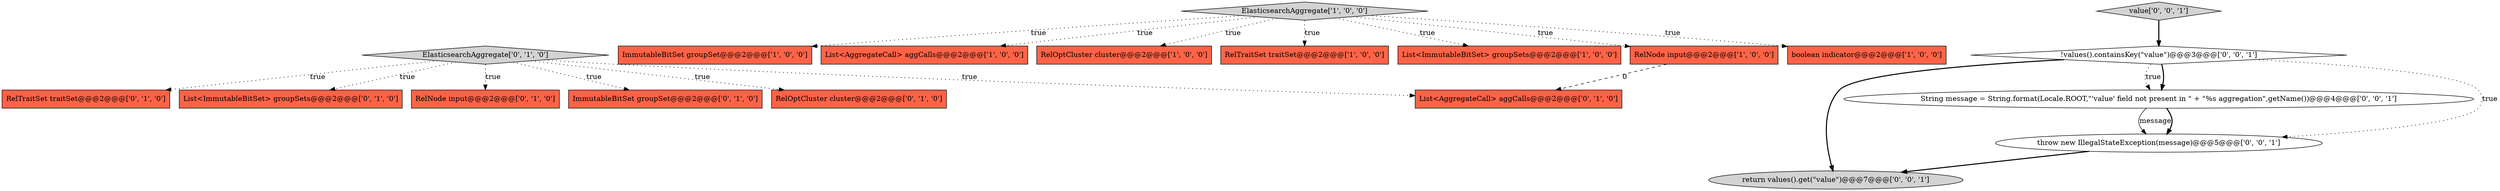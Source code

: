 digraph {
12 [style = filled, label = "RelOptCluster cluster@@@2@@@['0', '1', '0']", fillcolor = tomato, shape = box image = "AAA0AAABBB2BBB"];
19 [style = filled, label = "!values().containsKey(\"value\")@@@3@@@['0', '0', '1']", fillcolor = white, shape = diamond image = "AAA0AAABBB3BBB"];
17 [style = filled, label = "throw new IllegalStateException(message)@@@5@@@['0', '0', '1']", fillcolor = white, shape = ellipse image = "AAA0AAABBB3BBB"];
14 [style = filled, label = "List<AggregateCall> aggCalls@@@2@@@['0', '1', '0']", fillcolor = tomato, shape = box image = "AAA1AAABBB2BBB"];
6 [style = filled, label = "ImmutableBitSet groupSet@@@2@@@['1', '0', '0']", fillcolor = tomato, shape = box image = "AAA0AAABBB1BBB"];
0 [style = filled, label = "List<AggregateCall> aggCalls@@@2@@@['1', '0', '0']", fillcolor = tomato, shape = box image = "AAA0AAABBB1BBB"];
11 [style = filled, label = "ElasticsearchAggregate['0', '1', '0']", fillcolor = lightgray, shape = diamond image = "AAA0AAABBB2BBB"];
3 [style = filled, label = "RelOptCluster cluster@@@2@@@['1', '0', '0']", fillcolor = tomato, shape = box image = "AAA0AAABBB1BBB"];
9 [style = filled, label = "RelTraitSet traitSet@@@2@@@['0', '1', '0']", fillcolor = tomato, shape = box image = "AAA0AAABBB2BBB"];
18 [style = filled, label = "return values().get(\"value\")@@@7@@@['0', '0', '1']", fillcolor = lightgray, shape = ellipse image = "AAA0AAABBB3BBB"];
10 [style = filled, label = "List<ImmutableBitSet> groupSets@@@2@@@['0', '1', '0']", fillcolor = tomato, shape = box image = "AAA0AAABBB2BBB"];
16 [style = filled, label = "String message = String.format(Locale.ROOT,\"'value' field not present in \" + \"%s aggregation\",getName())@@@4@@@['0', '0', '1']", fillcolor = white, shape = ellipse image = "AAA0AAABBB3BBB"];
15 [style = filled, label = "value['0', '0', '1']", fillcolor = lightgray, shape = diamond image = "AAA0AAABBB3BBB"];
1 [style = filled, label = "RelTraitSet traitSet@@@2@@@['1', '0', '0']", fillcolor = tomato, shape = box image = "AAA0AAABBB1BBB"];
4 [style = filled, label = "List<ImmutableBitSet> groupSets@@@2@@@['1', '0', '0']", fillcolor = tomato, shape = box image = "AAA0AAABBB1BBB"];
8 [style = filled, label = "RelNode input@@@2@@@['0', '1', '0']", fillcolor = tomato, shape = box image = "AAA0AAABBB2BBB"];
7 [style = filled, label = "RelNode input@@@2@@@['1', '0', '0']", fillcolor = tomato, shape = box image = "AAA1AAABBB1BBB"];
2 [style = filled, label = "ElasticsearchAggregate['1', '0', '0']", fillcolor = lightgray, shape = diamond image = "AAA0AAABBB1BBB"];
5 [style = filled, label = "boolean indicator@@@2@@@['1', '0', '0']", fillcolor = tomato, shape = box image = "AAA0AAABBB1BBB"];
13 [style = filled, label = "ImmutableBitSet groupSet@@@2@@@['0', '1', '0']", fillcolor = tomato, shape = box image = "AAA0AAABBB2BBB"];
2->3 [style = dotted, label="true"];
19->18 [style = bold, label=""];
2->0 [style = dotted, label="true"];
19->17 [style = dotted, label="true"];
11->10 [style = dotted, label="true"];
7->14 [style = dashed, label="0"];
11->12 [style = dotted, label="true"];
11->14 [style = dotted, label="true"];
11->9 [style = dotted, label="true"];
16->17 [style = solid, label="message"];
11->13 [style = dotted, label="true"];
16->17 [style = bold, label=""];
15->19 [style = bold, label=""];
19->16 [style = bold, label=""];
2->6 [style = dotted, label="true"];
2->1 [style = dotted, label="true"];
2->7 [style = dotted, label="true"];
2->4 [style = dotted, label="true"];
19->16 [style = dotted, label="true"];
11->8 [style = dotted, label="true"];
2->5 [style = dotted, label="true"];
17->18 [style = bold, label=""];
}
